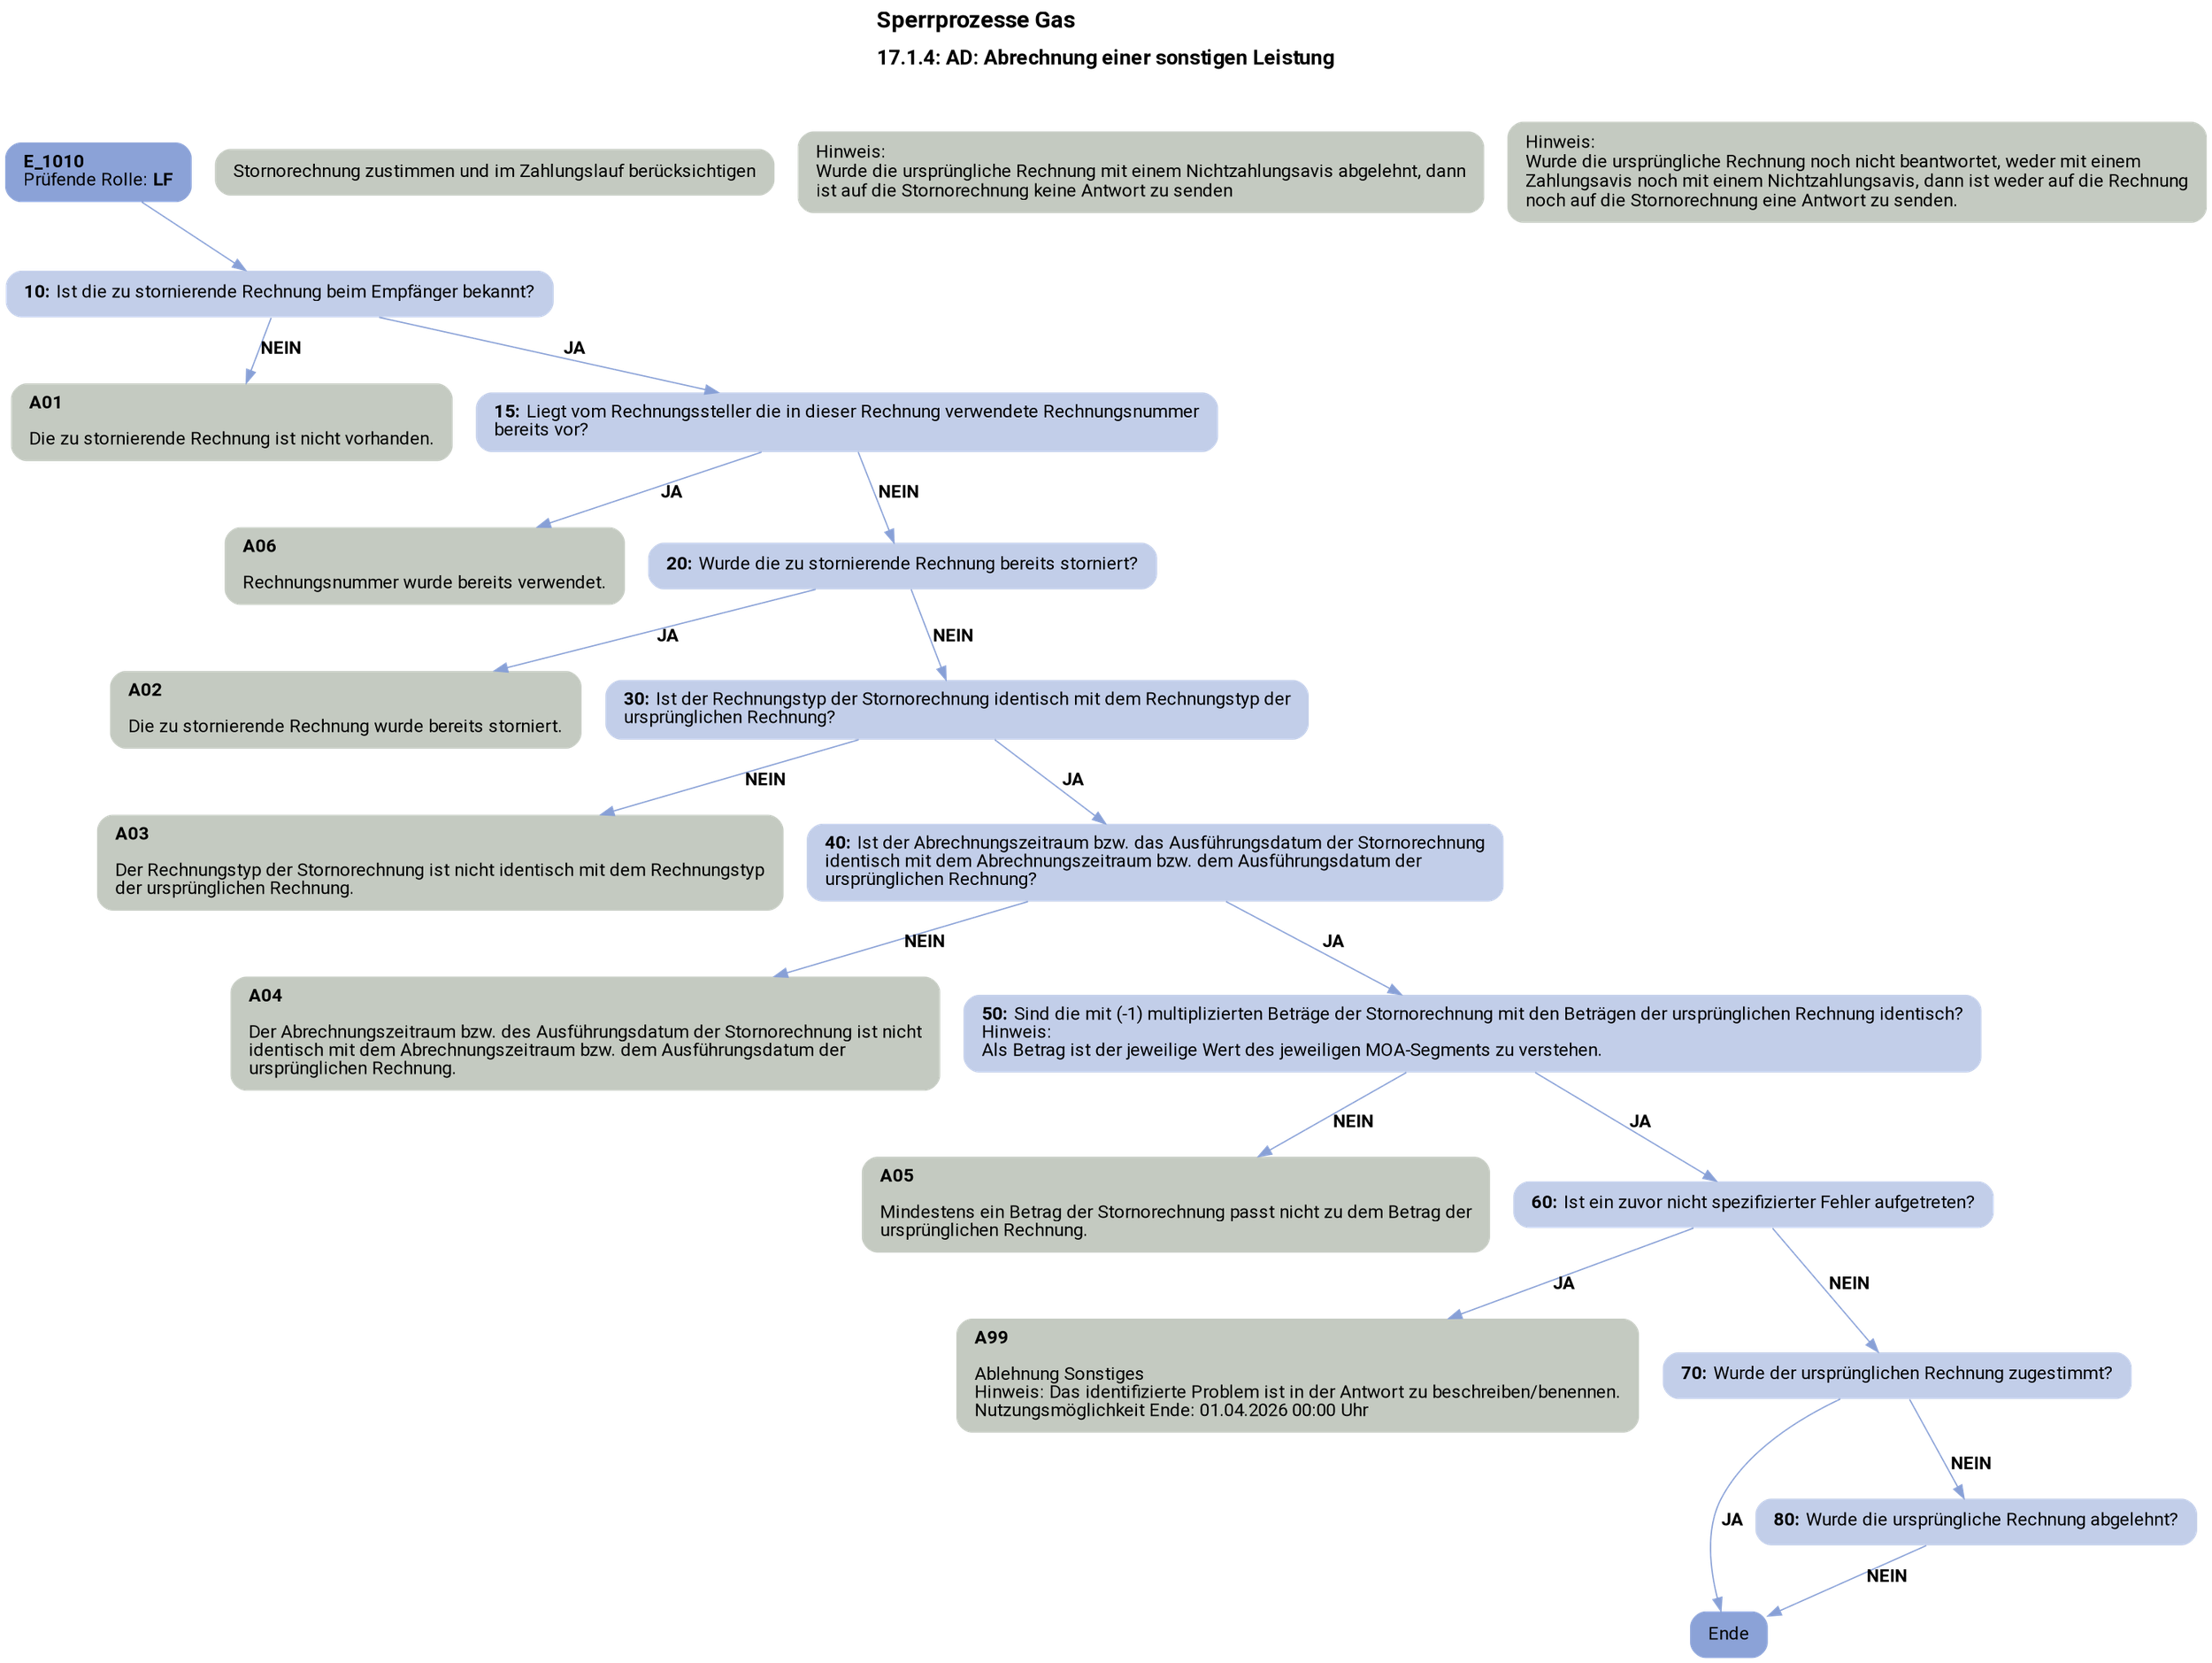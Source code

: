 digraph D {
    labelloc="t";
    label=<<B><FONT POINT-SIZE="18">Sperrprozesse Gas</FONT></B><BR align="left"/><BR/><B><FONT POINT-SIZE="16">17.1.4: AD: Abrechnung einer sonstigen Leistung</FONT></B><BR align="left"/><BR/><BR/><BR/>>;
    ratio="compress";
    concentrate=true;
    pack=true;
    rankdir=TB;
    packmode="array";
    size="20,20";
    fontsize=12;
    "Start" [margin="0.2,0.12", shape=box, style="filled,rounded", penwidth=0.0, fillcolor="#8ba2d7", label=<<B>E_1010</B><BR align="left"/><FONT>Prüfende Rolle: <B>LF</B></FONT><BR align="center"/>>, fontname="Roboto, sans-serif"];
    "10" [margin="0.2,0.12", shape=box, style="filled,rounded", penwidth=0.0, fillcolor="#c2cee9", label=<<B>10: </B>Ist die zu stornierende Rechnung beim Empfänger bekannt?<BR align="left"/>>, fontname="Roboto, sans-serif"];
    "A01" [margin="0.2,0.12", shape=box, style="filled,rounded", penwidth=0.0, fillcolor="#c4cac1", label=<<B>A01</B><BR align="left"/><BR align="left"/><FONT>Die zu stornierende Rechnung ist nicht vorhanden.<BR align="left"/></FONT>>, fontname="Roboto, sans-serif"];
    "15" [margin="0.2,0.12", shape=box, style="filled,rounded", penwidth=0.0, fillcolor="#c2cee9", label=<<B>15: </B>Liegt vom Rechnungssteller die in dieser Rechnung verwendete Rechnungsnummer<BR align="left"/>bereits vor?<BR align="left"/>>, fontname="Roboto, sans-serif"];
    "A06" [margin="0.2,0.12", shape=box, style="filled,rounded", penwidth=0.0, fillcolor="#c4cac1", label=<<B>A06</B><BR align="left"/><BR align="left"/><FONT>Rechnungsnummer wurde bereits verwendet.<BR align="left"/></FONT>>, fontname="Roboto, sans-serif"];
    "20" [margin="0.2,0.12", shape=box, style="filled,rounded", penwidth=0.0, fillcolor="#c2cee9", label=<<B>20: </B>Wurde die zu stornierende Rechnung bereits storniert?<BR align="left"/>>, fontname="Roboto, sans-serif"];
    "A02" [margin="0.2,0.12", shape=box, style="filled,rounded", penwidth=0.0, fillcolor="#c4cac1", label=<<B>A02</B><BR align="left"/><BR align="left"/><FONT>Die zu stornierende Rechnung wurde bereits storniert.<BR align="left"/></FONT>>, fontname="Roboto, sans-serif"];
    "30" [margin="0.2,0.12", shape=box, style="filled,rounded", penwidth=0.0, fillcolor="#c2cee9", label=<<B>30: </B>Ist der Rechnungstyp der Stornorechnung identisch mit dem Rechnungstyp der<BR align="left"/>ursprünglichen Rechnung?<BR align="left"/>>, fontname="Roboto, sans-serif"];
    "A03" [margin="0.2,0.12", shape=box, style="filled,rounded", penwidth=0.0, fillcolor="#c4cac1", label=<<B>A03</B><BR align="left"/><BR align="left"/><FONT>Der Rechnungstyp der Stornorechnung ist nicht identisch mit dem Rechnungstyp<BR align="left"/>der ursprünglichen Rechnung.<BR align="left"/></FONT>>, fontname="Roboto, sans-serif"];
    "40" [margin="0.2,0.12", shape=box, style="filled,rounded", penwidth=0.0, fillcolor="#c2cee9", label=<<B>40: </B>Ist der Abrechnungszeitraum bzw. das Ausführungsdatum der Stornorechnung<BR align="left"/>identisch mit dem Abrechnungszeitraum bzw. dem Ausführungsdatum der<BR align="left"/>ursprünglichen Rechnung?<BR align="left"/>>, fontname="Roboto, sans-serif"];
    "A04" [margin="0.2,0.12", shape=box, style="filled,rounded", penwidth=0.0, fillcolor="#c4cac1", label=<<B>A04</B><BR align="left"/><BR align="left"/><FONT>Der Abrechnungszeitraum bzw. des Ausführungsdatum der Stornorechnung ist nicht<BR align="left"/>identisch mit dem Abrechnungszeitraum bzw. dem Ausführungsdatum der<BR align="left"/>ursprünglichen Rechnung.<BR align="left"/></FONT>>, fontname="Roboto, sans-serif"];
    "50" [margin="0.2,0.12", shape=box, style="filled,rounded", penwidth=0.0, fillcolor="#c2cee9", label=<<B>50: </B>Sind die mit (-1) multiplizierten Beträge der Stornorechnung mit den Beträgen der ursprünglichen Rechnung identisch?<BR align="left"/>Hinweis:<BR align="left"/>Als Betrag ist der jeweilige Wert des jeweiligen MOA-Segments zu verstehen.<BR align="left"/>>, fontname="Roboto, sans-serif"];
    "A05" [margin="0.2,0.12", shape=box, style="filled,rounded", penwidth=0.0, fillcolor="#c4cac1", label=<<B>A05</B><BR align="left"/><BR align="left"/><FONT>Mindestens ein Betrag der Stornorechnung passt nicht zu dem Betrag der<BR align="left"/>ursprünglichen Rechnung.<BR align="left"/></FONT>>, fontname="Roboto, sans-serif"];
    "60" [margin="0.2,0.12", shape=box, style="filled,rounded", penwidth=0.0, fillcolor="#c2cee9", label=<<B>60: </B>Ist ein zuvor nicht spezifizierter Fehler aufgetreten?<BR align="left"/>>, fontname="Roboto, sans-serif"];
    "A99" [margin="0.2,0.12", shape=box, style="filled,rounded", penwidth=0.0, fillcolor="#c4cac1", label=<<B>A99</B><BR align="left"/><BR align="left"/><FONT>Ablehnung Sonstiges<BR align="left"/>Hinweis: Das identifizierte Problem ist in der Antwort zu beschreiben/benennen.<BR align="left"/>Nutzungsmöglichkeit Ende: 01.04.2026 00:00 Uhr<BR align="left"/></FONT>>, fontname="Roboto, sans-serif"];
    "70" [margin="0.2,0.12", shape=box, style="filled,rounded", penwidth=0.0, fillcolor="#c2cee9", label=<<B>70: </B>Wurde der ursprünglichen Rechnung zugestimmt?<BR align="left"/>>, fontname="Roboto, sans-serif"];
    "Stornorechnung zustimmen und im Zahlungslauf berücksichtigen" [margin="0.2,0.12", shape=box, style="filled,rounded", penwidth=0.0, fillcolor="#c4cac1", label=<<FONT>Stornorechnung zustimmen und im Zahlungslauf berücksichtigen<BR align="left"/></FONT>>, fontname="Roboto, sans-serif"];
    "Ende" [margin="0.2,0.12", shape=box, style="filled,rounded", penwidth=0.0, fillcolor="#8ba2d7", label="Ende", fontname="Roboto, sans-serif"];
    "80" [margin="0.2,0.12", shape=box, style="filled,rounded", penwidth=0.0, fillcolor="#c2cee9", label=<<B>80: </B>Wurde die ursprüngliche Rechnung abgelehnt?<BR align="left"/>>, fontname="Roboto, sans-serif"];
    "Hinweis: 
Wurde die ursprüngliche Rechnung mit einem Nichtzahlungsavis abgelehnt, dann ist auf die Stornorechnung keine Antwort zu senden" [margin="0.2,0.12", shape=box, style="filled,rounded", penwidth=0.0, fillcolor="#c4cac1", label=<<FONT>Hinweis:<BR align="left"/>Wurde die ursprüngliche Rechnung mit einem Nichtzahlungsavis abgelehnt, dann<BR align="left"/>ist auf die Stornorechnung keine Antwort zu senden<BR align="left"/></FONT>>, fontname="Roboto, sans-serif"];
    "Hinweis: 
Wurde die ursprüngliche Rechnung noch nicht beantwortet, weder mit einem Zahlungsavis noch mit einem Nichtzahlungsavis, dann ist weder auf die Rechnung noch auf die Stornorechnung eine Antwort zu senden." [margin="0.2,0.12", shape=box, style="filled,rounded", penwidth=0.0, fillcolor="#c4cac1", label=<<FONT>Hinweis:<BR align="left"/>Wurde die ursprüngliche Rechnung noch nicht beantwortet, weder mit einem<BR align="left"/>Zahlungsavis noch mit einem Nichtzahlungsavis, dann ist weder auf die Rechnung<BR align="left"/>noch auf die Stornorechnung eine Antwort zu senden.<BR align="left"/></FONT>>, fontname="Roboto, sans-serif"];

    "Start" -> "10" [color="#88a0d6"];
    "10" -> "A01" [label=<<B>NEIN</B>>, color="#88a0d6", fontname="Roboto, sans-serif"];
    "10" -> "15" [label=<<B>JA</B>>, color="#88a0d6", fontname="Roboto, sans-serif"];
    "15" -> "A06" [label=<<B>JA</B>>, color="#88a0d6", fontname="Roboto, sans-serif"];
    "15" -> "20" [label=<<B>NEIN</B>>, color="#88a0d6", fontname="Roboto, sans-serif"];
    "20" -> "A02" [label=<<B>JA</B>>, color="#88a0d6", fontname="Roboto, sans-serif"];
    "20" -> "30" [label=<<B>NEIN</B>>, color="#88a0d6", fontname="Roboto, sans-serif"];
    "30" -> "A03" [label=<<B>NEIN</B>>, color="#88a0d6", fontname="Roboto, sans-serif"];
    "30" -> "40" [label=<<B>JA</B>>, color="#88a0d6", fontname="Roboto, sans-serif"];
    "40" -> "A04" [label=<<B>NEIN</B>>, color="#88a0d6", fontname="Roboto, sans-serif"];
    "40" -> "50" [label=<<B>JA</B>>, color="#88a0d6", fontname="Roboto, sans-serif"];
    "50" -> "A05" [label=<<B>NEIN</B>>, color="#88a0d6", fontname="Roboto, sans-serif"];
    "50" -> "60" [label=<<B>JA</B>>, color="#88a0d6", fontname="Roboto, sans-serif"];
    "60" -> "A99" [label=<<B>JA</B>>, color="#88a0d6", fontname="Roboto, sans-serif"];
    "60" -> "70" [label=<<B>NEIN</B>>, color="#88a0d6", fontname="Roboto, sans-serif"];
    "70" -> "Ende" [label=<<B>JA</B>>, color="#88a0d6", fontname="Roboto, sans-serif"];
    "70" -> "80" [label=<<B>NEIN</B>>, color="#88a0d6", fontname="Roboto, sans-serif"];
    "80" -> "Ende" [label=<<B>NEIN</B>>, color="#88a0d6", fontname="Roboto, sans-serif"];

    bgcolor="transparent";
fontname="Roboto, sans-serif";
}